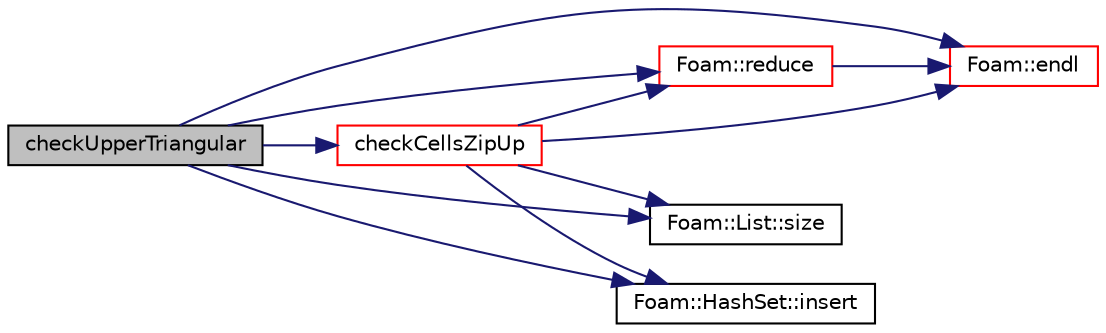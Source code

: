 digraph "checkUpperTriangular"
{
  bgcolor="transparent";
  edge [fontname="Helvetica",fontsize="10",labelfontname="Helvetica",labelfontsize="10"];
  node [fontname="Helvetica",fontsize="10",shape=record];
  rankdir="LR";
  Node39763 [label="checkUpperTriangular",height=0.2,width=0.4,color="black", fillcolor="grey75", style="filled", fontcolor="black"];
  Node39763 -> Node39764 [color="midnightblue",fontsize="10",style="solid",fontname="Helvetica"];
  Node39764 [label="checkCellsZipUp",height=0.2,width=0.4,color="red",URL="$a28685.html#a3c04920de732bf5796b7093d9d029713",tooltip="Check cell zip-up. "];
  Node39764 -> Node39765 [color="midnightblue",fontsize="10",style="solid",fontname="Helvetica"];
  Node39765 [label="Foam::endl",height=0.2,width=0.4,color="red",URL="$a21851.html#a2db8fe02a0d3909e9351bb4275b23ce4",tooltip="Add newline and flush stream. "];
  Node39764 -> Node39768 [color="midnightblue",fontsize="10",style="solid",fontname="Helvetica"];
  Node39768 [label="Foam::List::size",height=0.2,width=0.4,color="black",URL="$a26833.html#a8a5f6fa29bd4b500caf186f60245b384",tooltip="Override size to be inconsistent with allocated storage. "];
  Node39764 -> Node39769 [color="midnightblue",fontsize="10",style="solid",fontname="Helvetica"];
  Node39769 [label="Foam::HashSet::insert",height=0.2,width=0.4,color="black",URL="$a26829.html#a49f0753d9652681fc3a81f59951a0ad7",tooltip="Insert a new entry. "];
  Node39764 -> Node39770 [color="midnightblue",fontsize="10",style="solid",fontname="Helvetica"];
  Node39770 [label="Foam::reduce",height=0.2,width=0.4,color="red",URL="$a21851.html#a7ffd6af4acc2eb9ba72ee296b5ecda23"];
  Node39770 -> Node39765 [color="midnightblue",fontsize="10",style="solid",fontname="Helvetica"];
  Node39763 -> Node39765 [color="midnightblue",fontsize="10",style="solid",fontname="Helvetica"];
  Node39763 -> Node39769 [color="midnightblue",fontsize="10",style="solid",fontname="Helvetica"];
  Node39763 -> Node39770 [color="midnightblue",fontsize="10",style="solid",fontname="Helvetica"];
  Node39763 -> Node39768 [color="midnightblue",fontsize="10",style="solid",fontname="Helvetica"];
}
